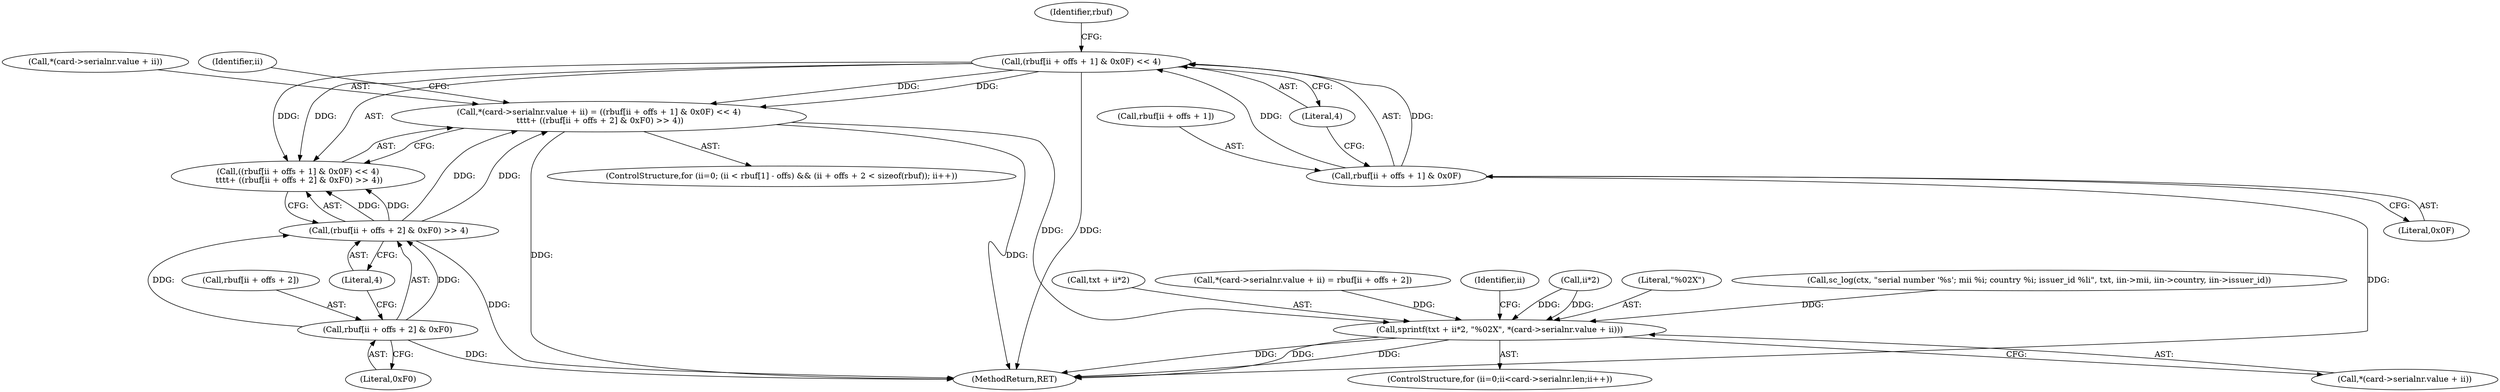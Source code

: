 digraph "0_OpenSC_8fe377e93b4b56060e5bbfb6f3142ceaeca744fa_10@integer" {
"1000336" [label="(Call,*(card->serialnr.value + ii) = ((rbuf[ii + offs + 1] & 0x0F) << 4)\n \t\t\t\t+ ((rbuf[ii + offs + 2] & 0xF0) >> 4))"];
"1000346" [label="(Call,(rbuf[ii + offs + 1] & 0x0F) << 4)"];
"1000347" [label="(Call,rbuf[ii + offs + 1] & 0x0F)"];
"1000357" [label="(Call,(rbuf[ii + offs + 2] & 0xF0) >> 4)"];
"1000358" [label="(Call,rbuf[ii + offs + 2] & 0xF0)"];
"1000429" [label="(Call,sprintf(txt + ii*2, \"%02X\", *(card->serialnr.value + ii)))"];
"1000429" [label="(Call,sprintf(txt + ii*2, \"%02X\", *(card->serialnr.value + ii)))"];
"1000356" [label="(Literal,4)"];
"1000432" [label="(Call,ii*2)"];
"1000430" [label="(Call,txt + ii*2)"];
"1000347" [label="(Call,rbuf[ii + offs + 1] & 0x0F)"];
"1000314" [label="(ControlStructure,for (ii=0; (ii < rbuf[1] - offs) && (ii + offs + 2 < sizeof(rbuf)); ii++))"];
"1000390" [label="(Call,*(card->serialnr.value + ii) = rbuf[ii + offs + 2])"];
"1000473" [label="(MethodReturn,RET)"];
"1000428" [label="(Identifier,ii)"];
"1000435" [label="(Literal,\"%02X\")"];
"1000355" [label="(Literal,0x0F)"];
"1000337" [label="(Call,*(card->serialnr.value + ii))"];
"1000357" [label="(Call,(rbuf[ii + offs + 2] & 0xF0) >> 4)"];
"1000348" [label="(Call,rbuf[ii + offs + 1])"];
"1000444" [label="(Call,sc_log(ctx, \"serial number '%s'; mii %i; country %i; issuer_id %li\", txt, iin->mii, iin->country, iin->issuer_id))"];
"1000336" [label="(Call,*(card->serialnr.value + ii) = ((rbuf[ii + offs + 1] & 0x0F) << 4)\n \t\t\t\t+ ((rbuf[ii + offs + 2] & 0xF0) >> 4))"];
"1000359" [label="(Call,rbuf[ii + offs + 2])"];
"1000335" [label="(Identifier,ii)"];
"1000416" [label="(ControlStructure,for (ii=0;ii<card->serialnr.len;ii++))"];
"1000345" [label="(Call,((rbuf[ii + offs + 1] & 0x0F) << 4)\n \t\t\t\t+ ((rbuf[ii + offs + 2] & 0xF0) >> 4))"];
"1000346" [label="(Call,(rbuf[ii + offs + 1] & 0x0F) << 4)"];
"1000360" [label="(Identifier,rbuf)"];
"1000366" [label="(Literal,0xF0)"];
"1000436" [label="(Call,*(card->serialnr.value + ii))"];
"1000367" [label="(Literal,4)"];
"1000358" [label="(Call,rbuf[ii + offs + 2] & 0xF0)"];
"1000336" -> "1000314"  [label="AST: "];
"1000336" -> "1000345"  [label="CFG: "];
"1000337" -> "1000336"  [label="AST: "];
"1000345" -> "1000336"  [label="AST: "];
"1000335" -> "1000336"  [label="CFG: "];
"1000336" -> "1000473"  [label="DDG: "];
"1000336" -> "1000473"  [label="DDG: "];
"1000346" -> "1000336"  [label="DDG: "];
"1000346" -> "1000336"  [label="DDG: "];
"1000357" -> "1000336"  [label="DDG: "];
"1000357" -> "1000336"  [label="DDG: "];
"1000336" -> "1000429"  [label="DDG: "];
"1000346" -> "1000345"  [label="AST: "];
"1000346" -> "1000356"  [label="CFG: "];
"1000347" -> "1000346"  [label="AST: "];
"1000356" -> "1000346"  [label="AST: "];
"1000360" -> "1000346"  [label="CFG: "];
"1000346" -> "1000473"  [label="DDG: "];
"1000346" -> "1000345"  [label="DDG: "];
"1000346" -> "1000345"  [label="DDG: "];
"1000347" -> "1000346"  [label="DDG: "];
"1000347" -> "1000346"  [label="DDG: "];
"1000347" -> "1000355"  [label="CFG: "];
"1000348" -> "1000347"  [label="AST: "];
"1000355" -> "1000347"  [label="AST: "];
"1000356" -> "1000347"  [label="CFG: "];
"1000347" -> "1000473"  [label="DDG: "];
"1000357" -> "1000345"  [label="AST: "];
"1000357" -> "1000367"  [label="CFG: "];
"1000358" -> "1000357"  [label="AST: "];
"1000367" -> "1000357"  [label="AST: "];
"1000345" -> "1000357"  [label="CFG: "];
"1000357" -> "1000473"  [label="DDG: "];
"1000357" -> "1000345"  [label="DDG: "];
"1000357" -> "1000345"  [label="DDG: "];
"1000358" -> "1000357"  [label="DDG: "];
"1000358" -> "1000357"  [label="DDG: "];
"1000358" -> "1000366"  [label="CFG: "];
"1000359" -> "1000358"  [label="AST: "];
"1000366" -> "1000358"  [label="AST: "];
"1000367" -> "1000358"  [label="CFG: "];
"1000358" -> "1000473"  [label="DDG: "];
"1000429" -> "1000416"  [label="AST: "];
"1000429" -> "1000436"  [label="CFG: "];
"1000430" -> "1000429"  [label="AST: "];
"1000435" -> "1000429"  [label="AST: "];
"1000436" -> "1000429"  [label="AST: "];
"1000428" -> "1000429"  [label="CFG: "];
"1000429" -> "1000473"  [label="DDG: "];
"1000429" -> "1000473"  [label="DDG: "];
"1000429" -> "1000473"  [label="DDG: "];
"1000444" -> "1000429"  [label="DDG: "];
"1000432" -> "1000429"  [label="DDG: "];
"1000432" -> "1000429"  [label="DDG: "];
"1000390" -> "1000429"  [label="DDG: "];
}
